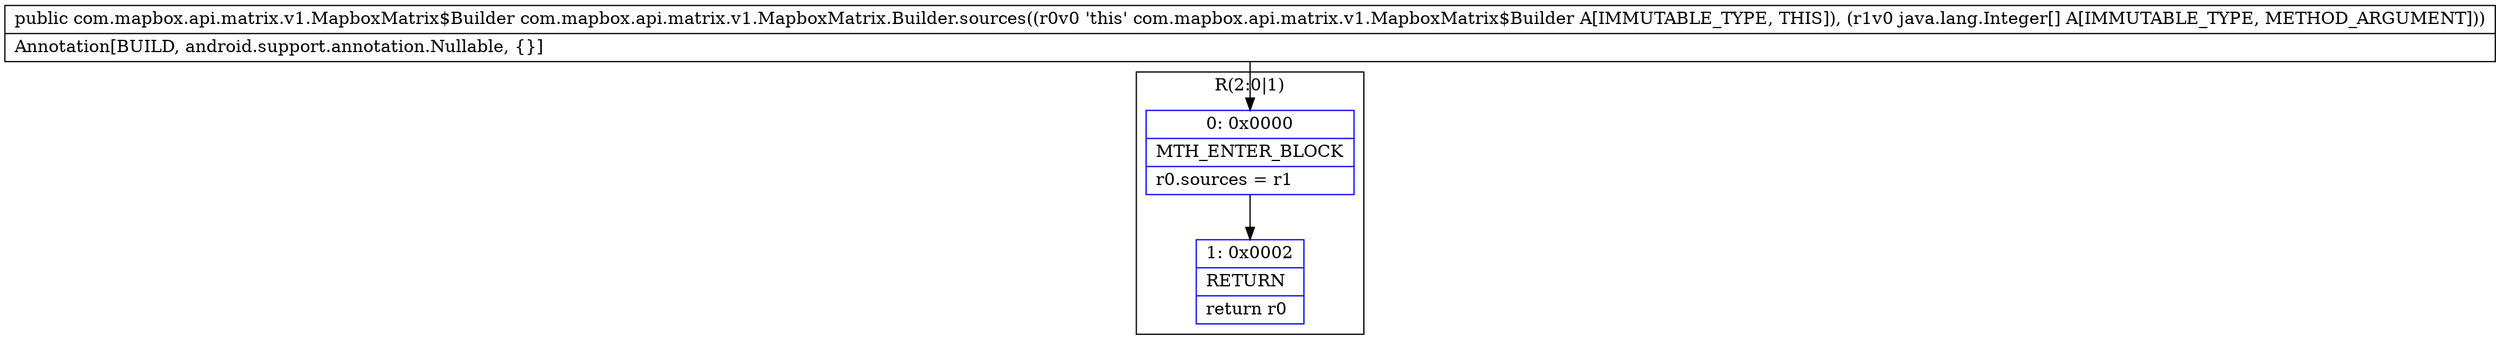 digraph "CFG forcom.mapbox.api.matrix.v1.MapboxMatrix.Builder.sources([Ljava\/lang\/Integer;)Lcom\/mapbox\/api\/matrix\/v1\/MapboxMatrix$Builder;" {
subgraph cluster_Region_2020427033 {
label = "R(2:0|1)";
node [shape=record,color=blue];
Node_0 [shape=record,label="{0\:\ 0x0000|MTH_ENTER_BLOCK\l|r0.sources = r1\l}"];
Node_1 [shape=record,label="{1\:\ 0x0002|RETURN\l|return r0\l}"];
}
MethodNode[shape=record,label="{public com.mapbox.api.matrix.v1.MapboxMatrix$Builder com.mapbox.api.matrix.v1.MapboxMatrix.Builder.sources((r0v0 'this' com.mapbox.api.matrix.v1.MapboxMatrix$Builder A[IMMUTABLE_TYPE, THIS]), (r1v0 java.lang.Integer[] A[IMMUTABLE_TYPE, METHOD_ARGUMENT]))  | Annotation[BUILD, android.support.annotation.Nullable, \{\}]\l}"];
MethodNode -> Node_0;
Node_0 -> Node_1;
}

